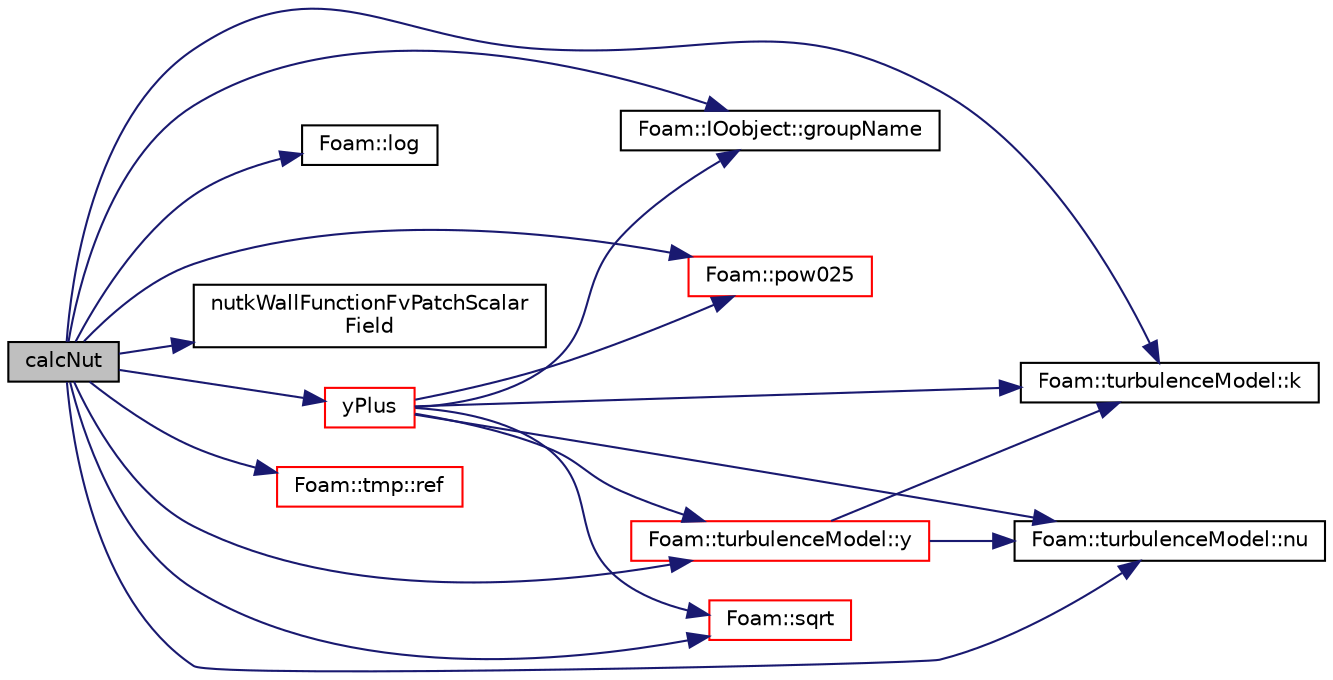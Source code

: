 digraph "calcNut"
{
  bgcolor="transparent";
  edge [fontname="Helvetica",fontsize="10",labelfontname="Helvetica",labelfontsize="10"];
  node [fontname="Helvetica",fontsize="10",shape=record];
  rankdir="LR";
  Node1 [label="calcNut",height=0.2,width=0.4,color="black", fillcolor="grey75", style="filled", fontcolor="black"];
  Node1 -> Node2 [color="midnightblue",fontsize="10",style="solid",fontname="Helvetica"];
  Node2 [label="Foam::IOobject::groupName",height=0.2,width=0.4,color="black",URL="$a01197.html#ad5705e6da2a025ad75b4cf5d748d7d30"];
  Node1 -> Node3 [color="midnightblue",fontsize="10",style="solid",fontname="Helvetica"];
  Node3 [label="Foam::turbulenceModel::k",height=0.2,width=0.4,color="black",URL="$a02773.html#a3f82cf7bd1acf0346fcf9c6f6af56834",tooltip="Return the turbulence kinetic energy. "];
  Node1 -> Node4 [color="midnightblue",fontsize="10",style="solid",fontname="Helvetica"];
  Node4 [label="Foam::log",height=0.2,width=0.4,color="black",URL="$a10979.html#a6e89590da9859ad497977e08f110d4b5"];
  Node1 -> Node5 [color="midnightblue",fontsize="10",style="solid",fontname="Helvetica"];
  Node5 [label="Foam::turbulenceModel::nu",height=0.2,width=0.4,color="black",URL="$a02773.html#a873c2bd19b9d6641c6c1f03df3a292aa",tooltip="Return the laminar viscosity. "];
  Node1 -> Node6 [color="midnightblue",fontsize="10",style="solid",fontname="Helvetica"];
  Node6 [label="nutkWallFunctionFvPatchScalar\lField",height=0.2,width=0.4,color="black",URL="$a01715.html#ac4645651f4901251fd1d6c868dc3304d",tooltip="Construct from patch and internal field. "];
  Node1 -> Node7 [color="midnightblue",fontsize="10",style="solid",fontname="Helvetica"];
  Node7 [label="Foam::pow025",height=0.2,width=0.4,color="red",URL="$a10979.html#af8d7dc24dfce32ee37c1210e616966e1"];
  Node1 -> Node8 [color="midnightblue",fontsize="10",style="solid",fontname="Helvetica"];
  Node8 [label="Foam::tmp::ref",height=0.2,width=0.4,color="red",URL="$a02694.html#a355da090b61b5b48e7435dec5942b7e9",tooltip="Return non-const reference or generate a fatal error. "];
  Node1 -> Node9 [color="midnightblue",fontsize="10",style="solid",fontname="Helvetica"];
  Node9 [label="Foam::sqrt",height=0.2,width=0.4,color="red",URL="$a10979.html#a8616bd62eebf2342a80222fecb1bda71"];
  Node1 -> Node10 [color="midnightblue",fontsize="10",style="solid",fontname="Helvetica"];
  Node10 [label="Foam::turbulenceModel::y",height=0.2,width=0.4,color="red",URL="$a02773.html#a786f55d8a1d6a0900d1798fd04595c14",tooltip="Return the near wall distances. "];
  Node10 -> Node5 [color="midnightblue",fontsize="10",style="solid",fontname="Helvetica"];
  Node10 -> Node3 [color="midnightblue",fontsize="10",style="solid",fontname="Helvetica"];
  Node1 -> Node11 [color="midnightblue",fontsize="10",style="solid",fontname="Helvetica"];
  Node11 [label="yPlus",height=0.2,width=0.4,color="red",URL="$a01715.html#af22569bc92132fb30885ef7f6ec81873",tooltip="Calculate and return the yPlus at the boundary. "];
  Node11 -> Node2 [color="midnightblue",fontsize="10",style="solid",fontname="Helvetica"];
  Node11 -> Node10 [color="midnightblue",fontsize="10",style="solid",fontname="Helvetica"];
  Node11 -> Node3 [color="midnightblue",fontsize="10",style="solid",fontname="Helvetica"];
  Node11 -> Node5 [color="midnightblue",fontsize="10",style="solid",fontname="Helvetica"];
  Node11 -> Node7 [color="midnightblue",fontsize="10",style="solid",fontname="Helvetica"];
  Node11 -> Node9 [color="midnightblue",fontsize="10",style="solid",fontname="Helvetica"];
}
